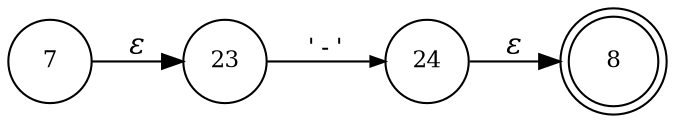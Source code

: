 digraph ATN {
rankdir=LR;
s8[fontsize=11, label="8", shape=doublecircle, fixedsize=true, width=.6];
s7[fontsize=11,label="7", shape=circle, fixedsize=true, width=.55, peripheries=1];
s23[fontsize=11,label="23", shape=circle, fixedsize=true, width=.55, peripheries=1];
s24[fontsize=11,label="24", shape=circle, fixedsize=true, width=.55, peripheries=1];
s7 -> s23 [fontname="Times-Italic", label="&epsilon;"];
s23 -> s24 [fontsize=11, fontname="Courier", arrowsize=.7, label = "'-'", arrowhead = normal];
s24 -> s8 [fontname="Times-Italic", label="&epsilon;"];
}